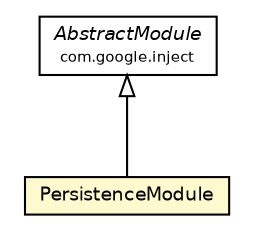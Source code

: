 #!/usr/local/bin/dot
#
# Class diagram 
# Generated by UmlGraph version 4.6 (http://www.spinellis.gr/sw/umlgraph)
#

digraph G {
	edge [fontname="Helvetica",fontsize=10,labelfontname="Helvetica",labelfontsize=10];
	node [fontname="Helvetica",fontsize=10,shape=plaintext];
	// br.net.meditec.server.inject.PersistenceModule
	c6235 [label=<<table border="0" cellborder="1" cellspacing="0" cellpadding="2" port="p" bgcolor="lemonChiffon" href="./PersistenceModule.html">
		<tr><td><table border="0" cellspacing="0" cellpadding="1">
			<tr><td> PersistenceModule </td></tr>
		</table></td></tr>
		</table>>, fontname="Helvetica", fontcolor="black", fontsize=9.0];
	//br.net.meditec.server.inject.PersistenceModule extends com.google.inject.AbstractModule
	c6255:p -> c6235:p [dir=back,arrowtail=empty];
	// com.google.inject.AbstractModule
	c6255 [label=<<table border="0" cellborder="1" cellspacing="0" cellpadding="2" port="p" href="http://java.sun.com/j2se/1.4.2/docs/api/com/google/inject/AbstractModule.html">
		<tr><td><table border="0" cellspacing="0" cellpadding="1">
			<tr><td><font face="Helvetica-Oblique"> AbstractModule </font></td></tr>
			<tr><td><font point-size="7.0"> com.google.inject </font></td></tr>
		</table></td></tr>
		</table>>, fontname="Helvetica", fontcolor="black", fontsize=9.0];
}

